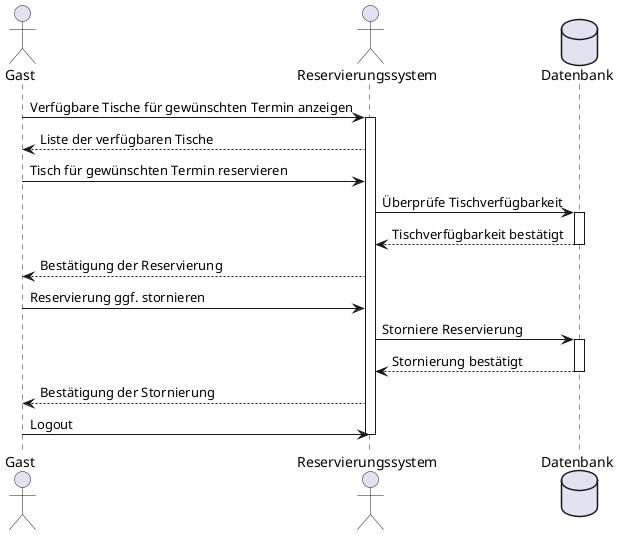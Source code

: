 @startuml
actor Gast
actor Reservierungssystem
database Datenbank

Gast -> Reservierungssystem: Verfügbare Tische für gewünschten Termin anzeigen
activate Reservierungssystem
Reservierungssystem --> Gast: Liste der verfügbaren Tische
Gast -> Reservierungssystem: Tisch für gewünschten Termin reservieren
Reservierungssystem -> Datenbank: Überprüfe Tischverfügbarkeit
activate Datenbank
Datenbank --> Reservierungssystem: Tischverfügbarkeit bestätigt
deactivate Datenbank
Reservierungssystem --> Gast: Bestätigung der Reservierung
Gast -> Reservierungssystem: Reservierung ggf. stornieren
Reservierungssystem -> Datenbank: Storniere Reservierung
activate Datenbank
Datenbank --> Reservierungssystem: Stornierung bestätigt
deactivate Datenbank
Reservierungssystem --> Gast: Bestätigung der Stornierung
Gast -> Reservierungssystem: Logout

deactivate Reservierungssystem

@enduml